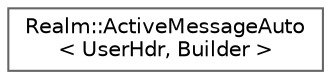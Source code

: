 digraph "Graphical Class Hierarchy"
{
 // LATEX_PDF_SIZE
  bgcolor="transparent";
  edge [fontname=Helvetica,fontsize=10,labelfontname=Helvetica,labelfontsize=10];
  node [fontname=Helvetica,fontsize=10,shape=box,height=0.2,width=0.4];
  rankdir="LR";
  Node0 [id="Node000000",label="Realm::ActiveMessageAuto\l\< UserHdr, Builder \>",height=0.2,width=0.4,color="grey40", fillcolor="white", style="filled",URL="$classRealm_1_1ActiveMessageAuto.html",tooltip=" "];
}

